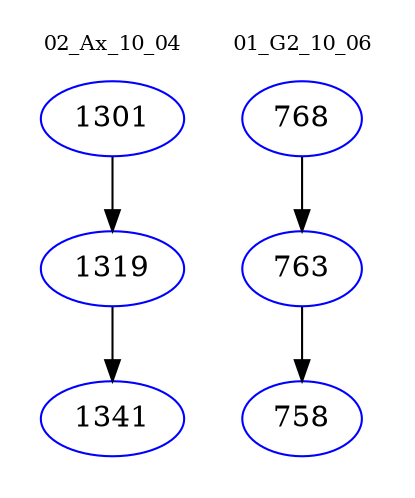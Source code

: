 digraph{
subgraph cluster_0 {
color = white
label = "02_Ax_10_04";
fontsize=10;
T0_1301 [label="1301", color="blue"]
T0_1301 -> T0_1319 [color="black"]
T0_1319 [label="1319", color="blue"]
T0_1319 -> T0_1341 [color="black"]
T0_1341 [label="1341", color="blue"]
}
subgraph cluster_1 {
color = white
label = "01_G2_10_06";
fontsize=10;
T1_768 [label="768", color="blue"]
T1_768 -> T1_763 [color="black"]
T1_763 [label="763", color="blue"]
T1_763 -> T1_758 [color="black"]
T1_758 [label="758", color="blue"]
}
}
